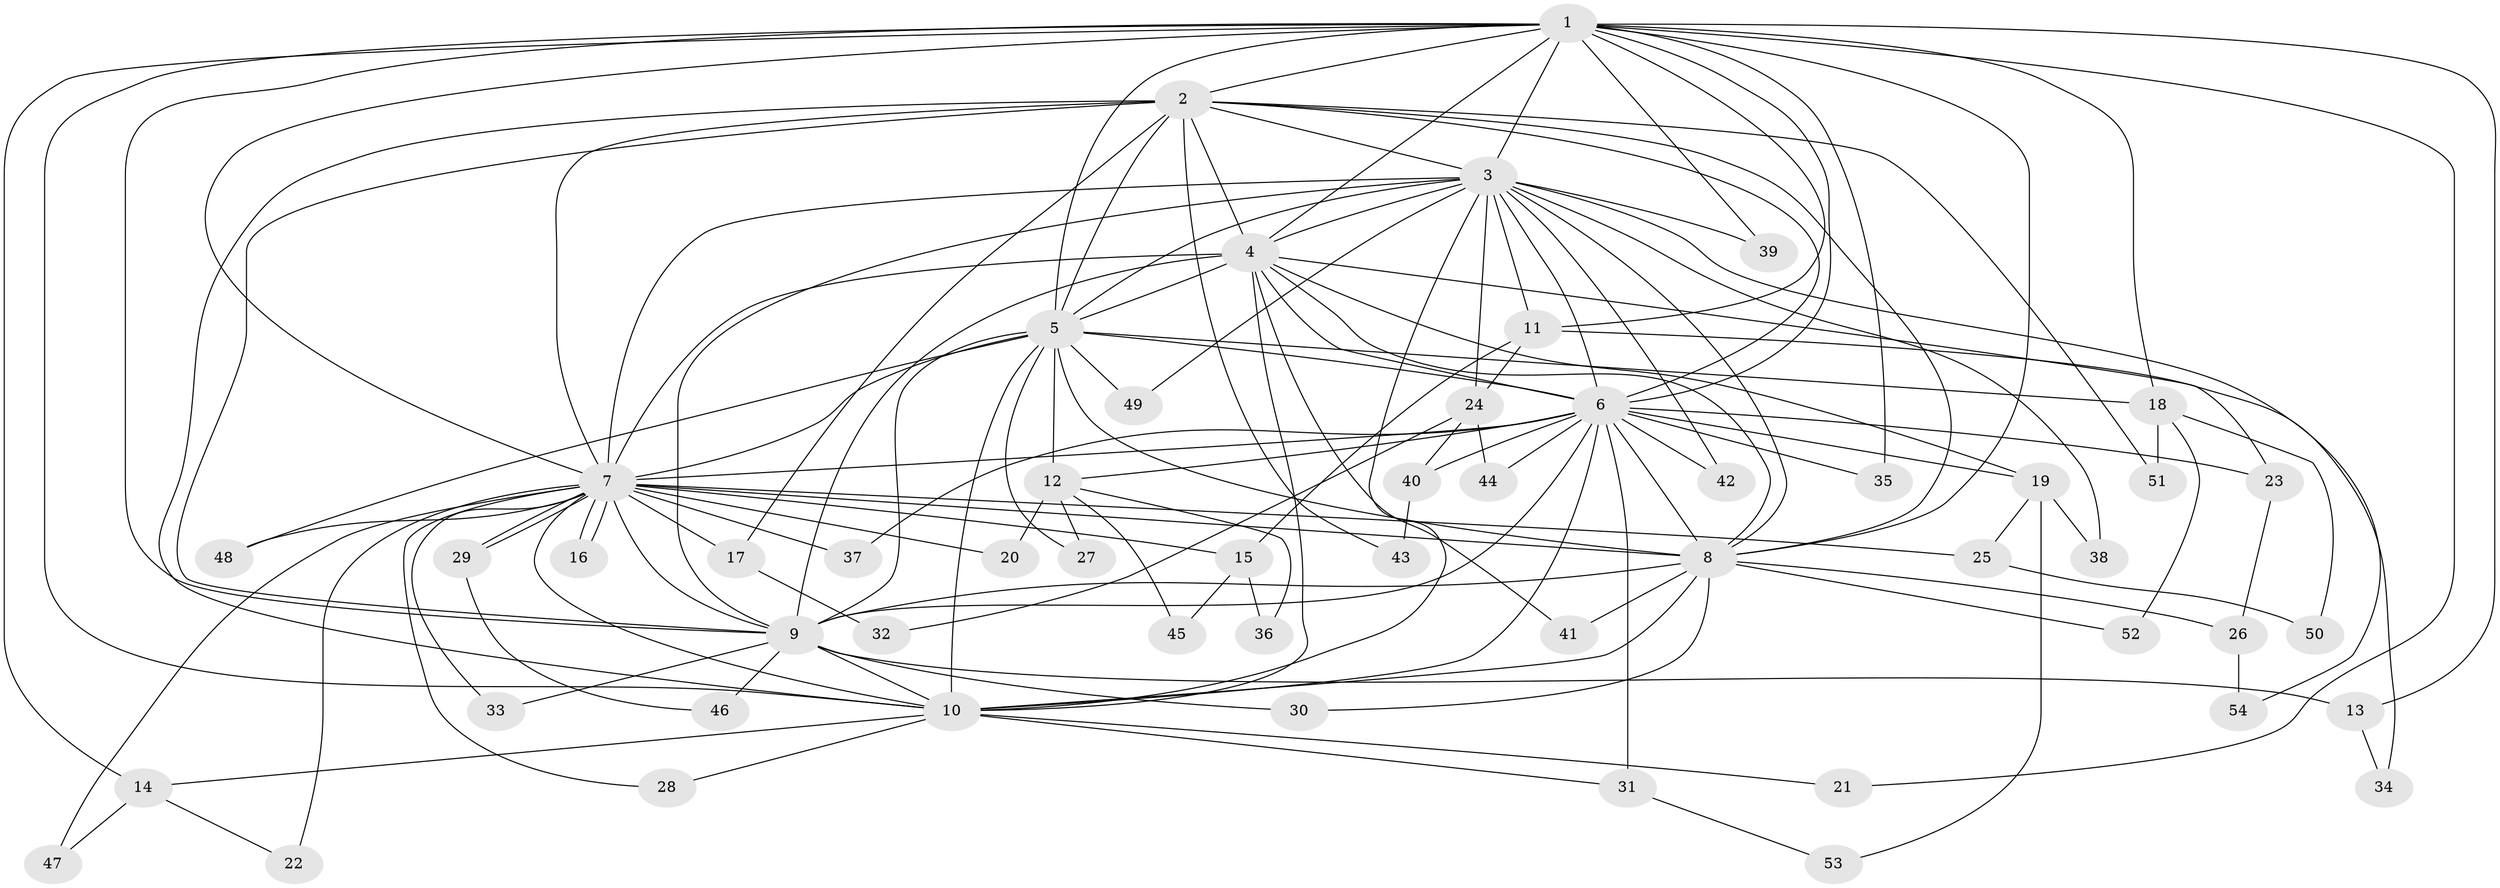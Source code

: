 // coarse degree distribution, {15: 0.03125, 14: 0.03125, 10: 0.03125, 17: 0.03125, 12: 0.03125, 7: 0.0625, 5: 0.0625, 3: 0.1875, 1: 0.0625, 4: 0.03125, 2: 0.4375}
// Generated by graph-tools (version 1.1) at 2025/17/03/04/25 18:17:38]
// undirected, 54 vertices, 133 edges
graph export_dot {
graph [start="1"]
  node [color=gray90,style=filled];
  1;
  2;
  3;
  4;
  5;
  6;
  7;
  8;
  9;
  10;
  11;
  12;
  13;
  14;
  15;
  16;
  17;
  18;
  19;
  20;
  21;
  22;
  23;
  24;
  25;
  26;
  27;
  28;
  29;
  30;
  31;
  32;
  33;
  34;
  35;
  36;
  37;
  38;
  39;
  40;
  41;
  42;
  43;
  44;
  45;
  46;
  47;
  48;
  49;
  50;
  51;
  52;
  53;
  54;
  1 -- 2;
  1 -- 3;
  1 -- 4;
  1 -- 5;
  1 -- 6;
  1 -- 7;
  1 -- 8;
  1 -- 9;
  1 -- 10;
  1 -- 11;
  1 -- 13;
  1 -- 14;
  1 -- 18;
  1 -- 21;
  1 -- 35;
  1 -- 39;
  2 -- 3;
  2 -- 4;
  2 -- 5;
  2 -- 6;
  2 -- 7;
  2 -- 8;
  2 -- 9;
  2 -- 10;
  2 -- 17;
  2 -- 43;
  2 -- 51;
  3 -- 4;
  3 -- 5;
  3 -- 6;
  3 -- 7;
  3 -- 8;
  3 -- 9;
  3 -- 10;
  3 -- 11;
  3 -- 24;
  3 -- 38;
  3 -- 39;
  3 -- 42;
  3 -- 49;
  3 -- 54;
  4 -- 5;
  4 -- 6;
  4 -- 7;
  4 -- 8;
  4 -- 9;
  4 -- 10;
  4 -- 19;
  4 -- 23;
  4 -- 41;
  5 -- 6;
  5 -- 7;
  5 -- 8;
  5 -- 9;
  5 -- 10;
  5 -- 12;
  5 -- 18;
  5 -- 27;
  5 -- 48;
  5 -- 49;
  6 -- 7;
  6 -- 8;
  6 -- 9;
  6 -- 10;
  6 -- 12;
  6 -- 19;
  6 -- 23;
  6 -- 31;
  6 -- 35;
  6 -- 37;
  6 -- 40;
  6 -- 42;
  6 -- 44;
  7 -- 8;
  7 -- 9;
  7 -- 10;
  7 -- 15;
  7 -- 16;
  7 -- 16;
  7 -- 17;
  7 -- 20;
  7 -- 22;
  7 -- 25;
  7 -- 28;
  7 -- 29;
  7 -- 29;
  7 -- 33;
  7 -- 37;
  7 -- 47;
  7 -- 48;
  8 -- 9;
  8 -- 10;
  8 -- 26;
  8 -- 30;
  8 -- 41;
  8 -- 52;
  9 -- 10;
  9 -- 13;
  9 -- 30;
  9 -- 33;
  9 -- 46;
  10 -- 14;
  10 -- 21;
  10 -- 28;
  10 -- 31;
  11 -- 15;
  11 -- 24;
  11 -- 34;
  12 -- 20;
  12 -- 27;
  12 -- 36;
  12 -- 45;
  13 -- 34;
  14 -- 22;
  14 -- 47;
  15 -- 36;
  15 -- 45;
  17 -- 32;
  18 -- 50;
  18 -- 51;
  18 -- 52;
  19 -- 25;
  19 -- 38;
  19 -- 53;
  23 -- 26;
  24 -- 32;
  24 -- 40;
  24 -- 44;
  25 -- 50;
  26 -- 54;
  29 -- 46;
  31 -- 53;
  40 -- 43;
}
